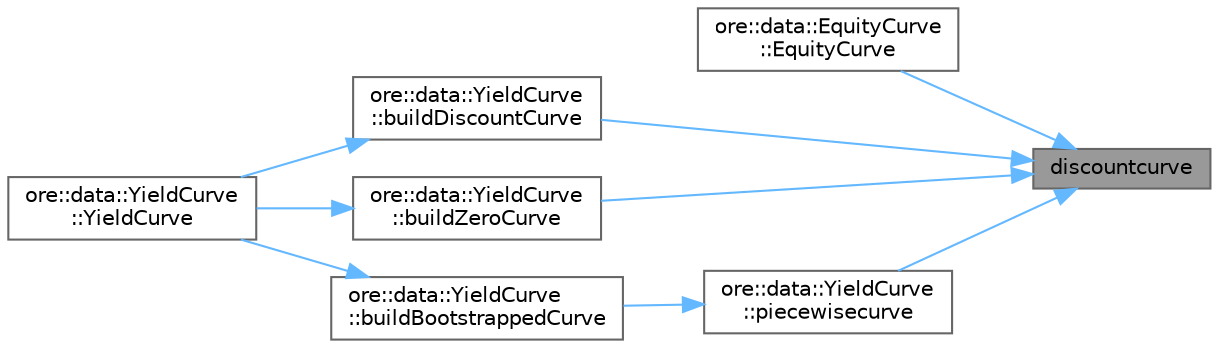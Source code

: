 digraph "discountcurve"
{
 // INTERACTIVE_SVG=YES
 // LATEX_PDF_SIZE
  bgcolor="transparent";
  edge [fontname=Helvetica,fontsize=10,labelfontname=Helvetica,labelfontsize=10];
  node [fontname=Helvetica,fontsize=10,shape=box,height=0.2,width=0.4];
  rankdir="RL";
  Node1 [label="discountcurve",height=0.2,width=0.4,color="gray40", fillcolor="grey60", style="filled", fontcolor="black",tooltip="Create a Interpolated Discount Curve and apply interpolators."];
  Node1 -> Node2 [dir="back",color="steelblue1",style="solid"];
  Node2 [label="ore::data::EquityCurve\l::EquityCurve",height=0.2,width=0.4,color="grey40", fillcolor="white", style="filled",URL="$classore_1_1data_1_1_equity_curve.html#a4fd38f7c9e899d6c320d49ca88e0b5e0",tooltip="Detailed constructor."];
  Node1 -> Node3 [dir="back",color="steelblue1",style="solid"];
  Node3 [label="ore::data::YieldCurve\l::buildDiscountCurve",height=0.2,width=0.4,color="grey40", fillcolor="white", style="filled",URL="$classore_1_1data_1_1_yield_curve.html#ab95be441662bdbb7946d1d195c43bc51",tooltip=" "];
  Node3 -> Node4 [dir="back",color="steelblue1",style="solid"];
  Node4 [label="ore::data::YieldCurve\l::YieldCurve",height=0.2,width=0.4,color="grey40", fillcolor="white", style="filled",URL="$classore_1_1data_1_1_yield_curve.html#a4b705bf1c5123b7cd7eaab64eca1dd5b",tooltip="Constructor."];
  Node1 -> Node5 [dir="back",color="steelblue1",style="solid"];
  Node5 [label="ore::data::YieldCurve\l::buildZeroCurve",height=0.2,width=0.4,color="grey40", fillcolor="white", style="filled",URL="$classore_1_1data_1_1_yield_curve.html#a41d873e76431b42b4f647ce5c11f8247",tooltip=" "];
  Node5 -> Node4 [dir="back",color="steelblue1",style="solid"];
  Node1 -> Node6 [dir="back",color="steelblue1",style="solid"];
  Node6 [label="ore::data::YieldCurve\l::piecewisecurve",height=0.2,width=0.4,color="grey40", fillcolor="white", style="filled",URL="$classore_1_1data_1_1_yield_curve.html#ac1f390bf2628cd544c8dd07b7e8f40d2",tooltip=" "];
  Node6 -> Node7 [dir="back",color="steelblue1",style="solid"];
  Node7 [label="ore::data::YieldCurve\l::buildBootstrappedCurve",height=0.2,width=0.4,color="grey40", fillcolor="white", style="filled",URL="$classore_1_1data_1_1_yield_curve.html#a9926d222ab68411efb749aa1e6cbd0b1",tooltip=" "];
  Node7 -> Node4 [dir="back",color="steelblue1",style="solid"];
}
